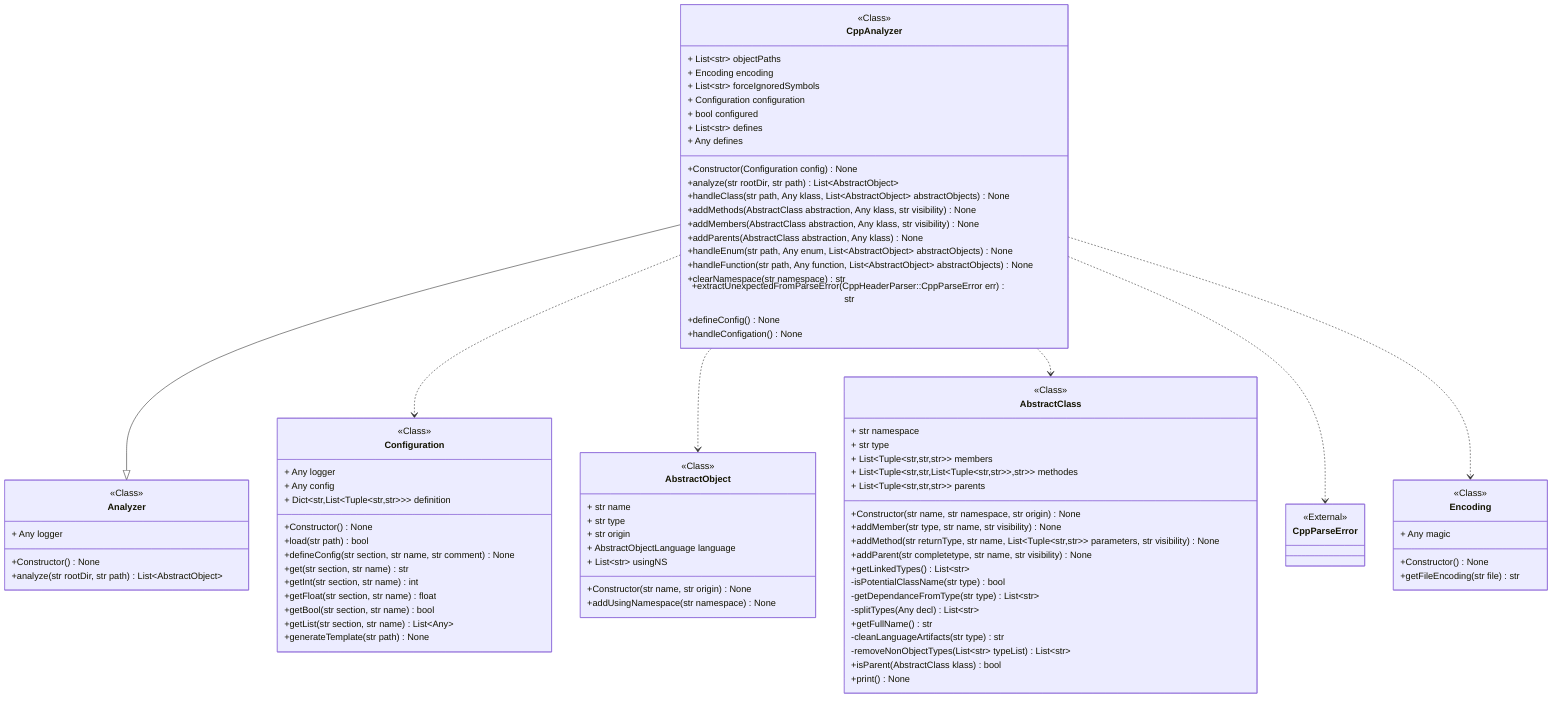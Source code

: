 classDiagram
class CppAnalyzer {
<<Class>>
+ List~str~ objectPaths
+ Encoding encoding
+ List~str~ forceIgnoredSymbols
+ Configuration configuration
+ bool configured
+ List~str~ defines
+ Any defines
+Constructor(Configuration config) None
+analyze(str rootDir, str path) List~AbstractObject~
+handleClass(str path, Any klass, List~AbstractObject~ abstractObjects) None
+addMethods(AbstractClass abstraction, Any klass, str visibility) None
+addMembers(AbstractClass abstraction, Any klass, str visibility) None
+addParents(AbstractClass abstraction, Any klass) None
+handleEnum(str path, Any enum, List~AbstractObject~ abstractObjects) None
+handleFunction(str path, Any function, List~AbstractObject~ abstractObjects) None
+clearNamespace(str namespace) str
+extractUnexpectedFromParseError(CppHeaderParser::CppParseError err) str
+defineConfig() None
+handleConfigation() None
}
class Analyzer {
<<Class>>
+ Any logger
+Constructor() None
+analyze(str rootDir, str path) List~AbstractObject~
}
link Analyzer "class££pycodeanalyzer::core::languages::analyzer::Analyzer"
class Configuration {
<<Class>>
+ Any logger
+ Any config
+ Dict&lt;str,List&lt;Tuple&lt;str,str&gt;&gt;&gt; definition
+Constructor() None
+load(str path) bool
+defineConfig(str section, str name, str comment) None
+get(str section, str name) str
+getInt(str section, str name) int
+getFloat(str section, str name) float
+getBool(str section, str name) bool
+getList(str section, str name) List~Any~
+generateTemplate(str path) None
}
link Configuration "class££pycodeanalyzer::core::configuration::configuration::Configuration"
class AbstractObject {
<<Class>>
+ str name
+ str type
+ str origin
+ AbstractObjectLanguage language
+ List~str~ usingNS
+Constructor(str name, str origin) None
+addUsingNamespace(str namespace) None
}
link AbstractObject "class££pycodeanalyzer::core::abstraction::objects::AbstractObject"
class AbstractClass {
<<Class>>
+ str namespace
+ str type
+ List&lt;Tuple&lt;str,str,str&gt;&gt; members
+ List&lt;Tuple&lt;str,str,List&lt;Tuple&lt;str,str&gt;&gt;,str&gt;&gt; methodes
+ List&lt;Tuple&lt;str,str,str&gt;&gt; parents
+Constructor(str name, str namespace, str origin) None
+addMember(str type, str name, str visibility) None
+addMethod(str returnType, str name, List&lt;Tuple&lt;str,str&gt;&gt; parameters, str visibility) None
+addParent(str completetype, str name, str visibility) None
+getLinkedTypes() List~str~
-isPotentialClassName(str type) bool
-getDependanceFromType(str type) List~str~
-splitTypes(Any decl) List~str~
+getFullName() str
-cleanLanguageArtifacts(str type) str
-removeNonObjectTypes(List~str~ typeList) List~str~
+isParent(AbstractClass klass) bool
+print() None
}
link AbstractClass "class££pycodeanalyzer::core::abstraction::objects::AbstractClass"
class CppParseError
<<External>> CppParseError
class Encoding {
<<Class>>
+ Any magic
+Constructor() None
+getFileEncoding(str file) str
}
link Encoding "class££pycodeanalyzer::core::encoding::encodings::Encoding"
CppAnalyzer --|> Analyzer
CppAnalyzer ..> Configuration
CppAnalyzer ..> AbstractObject
CppAnalyzer ..> AbstractClass
CppAnalyzer ..> CppParseError
CppAnalyzer ..> Encoding
